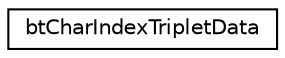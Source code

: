 digraph G
{
  edge [fontname="Helvetica",fontsize="10",labelfontname="Helvetica",labelfontsize="10"];
  node [fontname="Helvetica",fontsize="10",shape=record];
  rankdir=LR;
  Node1 [label="btCharIndexTripletData",height=0.2,width=0.4,color="black", fillcolor="white", style="filled",URL="$d7/d27/structbtCharIndexTripletData.html"];
}
